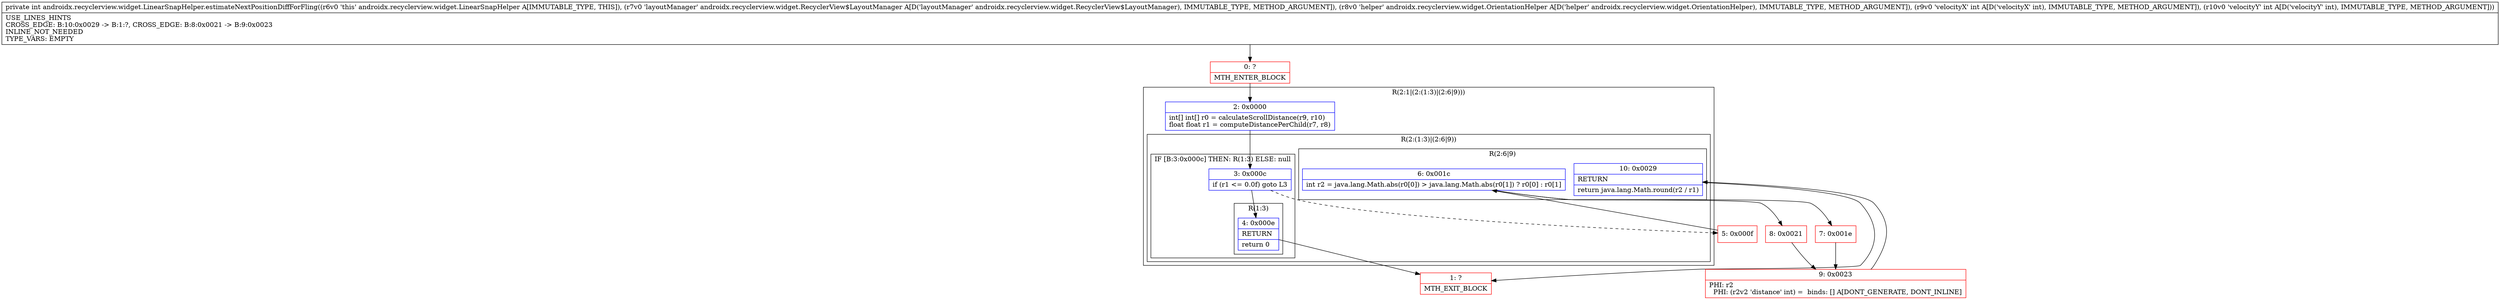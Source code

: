 digraph "CFG forandroidx.recyclerview.widget.LinearSnapHelper.estimateNextPositionDiffForFling(Landroidx\/recyclerview\/widget\/RecyclerView$LayoutManager;Landroidx\/recyclerview\/widget\/OrientationHelper;II)I" {
subgraph cluster_Region_69063381 {
label = "R(2:1|(2:(1:3)|(2:6|9)))";
node [shape=record,color=blue];
Node_2 [shape=record,label="{2\:\ 0x0000|int[] int[] r0 = calculateScrollDistance(r9, r10)\lfloat float r1 = computeDistancePerChild(r7, r8)\l}"];
subgraph cluster_Region_188356715 {
label = "R(2:(1:3)|(2:6|9))";
node [shape=record,color=blue];
subgraph cluster_IfRegion_2074524926 {
label = "IF [B:3:0x000c] THEN: R(1:3) ELSE: null";
node [shape=record,color=blue];
Node_3 [shape=record,label="{3\:\ 0x000c|if (r1 \<= 0.0f) goto L3\l}"];
subgraph cluster_Region_241021990 {
label = "R(1:3)";
node [shape=record,color=blue];
Node_4 [shape=record,label="{4\:\ 0x000e|RETURN\l|return 0\l}"];
}
}
subgraph cluster_Region_459896091 {
label = "R(2:6|9)";
node [shape=record,color=blue];
Node_6 [shape=record,label="{6\:\ 0x001c|int r2 = java.lang.Math.abs(r0[0]) \> java.lang.Math.abs(r0[1]) ? r0[0] : r0[1]\l}"];
Node_10 [shape=record,label="{10\:\ 0x0029|RETURN\l|return java.lang.Math.round(r2 \/ r1)\l}"];
}
}
}
Node_0 [shape=record,color=red,label="{0\:\ ?|MTH_ENTER_BLOCK\l}"];
Node_1 [shape=record,color=red,label="{1\:\ ?|MTH_EXIT_BLOCK\l}"];
Node_5 [shape=record,color=red,label="{5\:\ 0x000f}"];
Node_7 [shape=record,color=red,label="{7\:\ 0x001e}"];
Node_9 [shape=record,color=red,label="{9\:\ 0x0023|PHI: r2 \l  PHI: (r2v2 'distance' int) =  binds: [] A[DONT_GENERATE, DONT_INLINE]\l}"];
Node_8 [shape=record,color=red,label="{8\:\ 0x0021}"];
MethodNode[shape=record,label="{private int androidx.recyclerview.widget.LinearSnapHelper.estimateNextPositionDiffForFling((r6v0 'this' androidx.recyclerview.widget.LinearSnapHelper A[IMMUTABLE_TYPE, THIS]), (r7v0 'layoutManager' androidx.recyclerview.widget.RecyclerView$LayoutManager A[D('layoutManager' androidx.recyclerview.widget.RecyclerView$LayoutManager), IMMUTABLE_TYPE, METHOD_ARGUMENT]), (r8v0 'helper' androidx.recyclerview.widget.OrientationHelper A[D('helper' androidx.recyclerview.widget.OrientationHelper), IMMUTABLE_TYPE, METHOD_ARGUMENT]), (r9v0 'velocityX' int A[D('velocityX' int), IMMUTABLE_TYPE, METHOD_ARGUMENT]), (r10v0 'velocityY' int A[D('velocityY' int), IMMUTABLE_TYPE, METHOD_ARGUMENT]))  | USE_LINES_HINTS\lCROSS_EDGE: B:10:0x0029 \-\> B:1:?, CROSS_EDGE: B:8:0x0021 \-\> B:9:0x0023\lINLINE_NOT_NEEDED\lTYPE_VARS: EMPTY\l}"];
MethodNode -> Node_0;Node_2 -> Node_3;
Node_3 -> Node_4;
Node_3 -> Node_5[style=dashed];
Node_4 -> Node_1;
Node_6 -> Node_7;
Node_6 -> Node_8;
Node_10 -> Node_1;
Node_0 -> Node_2;
Node_5 -> Node_6;
Node_7 -> Node_9;
Node_9 -> Node_10;
Node_8 -> Node_9;
}

